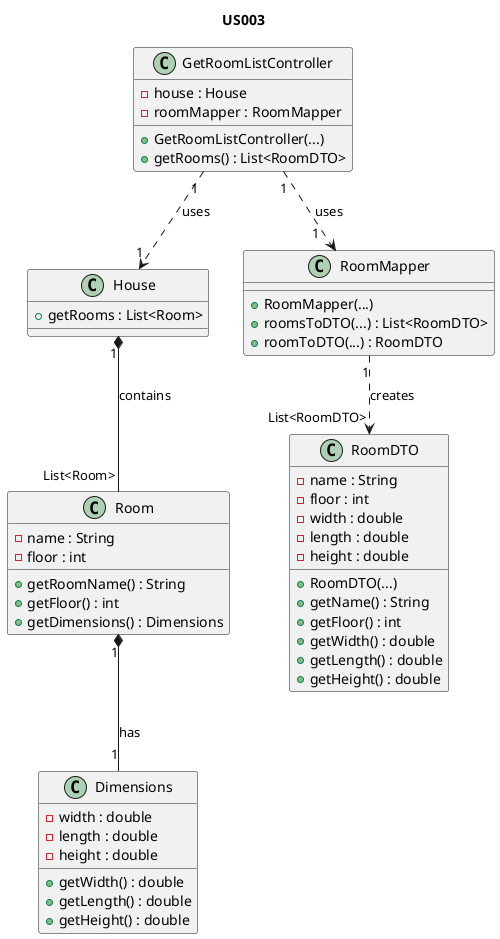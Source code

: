 @startuml

title US003

/'As an Administrator, I want to have a list of existing rooms,
so that I can choose one to edit it.'/

class House {
  + getRooms : List<Room>
}

class GetRoomListController {
    - house : House
    - roomMapper : RoomMapper
    + GetRoomListController(...)
    + getRooms() : List<RoomDTO>
}

class RoomMapper {
    + RoomMapper(...)
    + roomsToDTO(...) : List<RoomDTO>
    + roomToDTO(...) : RoomDTO
}

class RoomDTO {
- name : String
- floor : int
- width : double
- length : double
- height : double

+ RoomDTO(...)
+ getName() : String
+ getFloor() : int
+ getWidth() : double
+ getLength() : double
+ getHeight() : double
}

class Room {
- name : String
- floor : int
+ getRoomName() : String
+ getFloor() : int
+ getDimensions() : Dimensions
}

class Dimensions {
- width : double
- length : double
- height : double

+ getWidth() : double
+ getLength() : double
+ getHeight() : double
}

GetRoomListController "1" ..> "1" House : uses
GetRoomListController "1" ..> "1   " RoomMapper : uses
RoomMapper "1" ..> "List<RoomDTO>" RoomDTO : creates
House "1" *-- "List<Room>" Room : contains
Room "1" *-- "1" Dimensions : has

@enduml